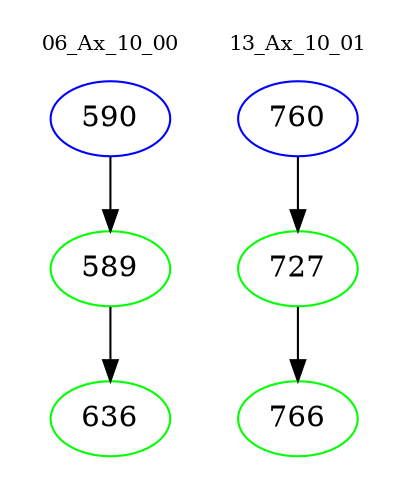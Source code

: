 digraph{
subgraph cluster_0 {
color = white
label = "06_Ax_10_00";
fontsize=10;
T0_590 [label="590", color="blue"]
T0_590 -> T0_589 [color="black"]
T0_589 [label="589", color="green"]
T0_589 -> T0_636 [color="black"]
T0_636 [label="636", color="green"]
}
subgraph cluster_1 {
color = white
label = "13_Ax_10_01";
fontsize=10;
T1_760 [label="760", color="blue"]
T1_760 -> T1_727 [color="black"]
T1_727 [label="727", color="green"]
T1_727 -> T1_766 [color="black"]
T1_766 [label="766", color="green"]
}
}
